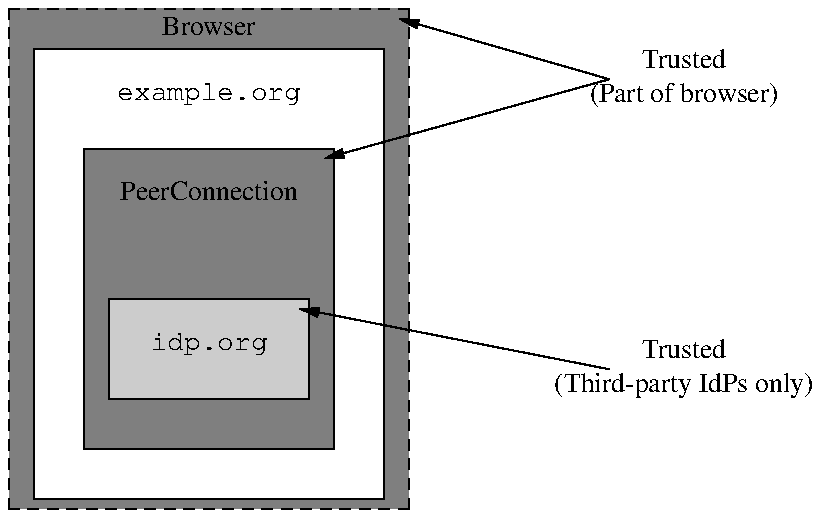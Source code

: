 .PS
BROWSER: box dashed width 2 height 2.5 fill .5
box invis "Browser" with .n at BROWSER.n + (0,.15)

EO: box width 1.75 height 2.25 with .n at BROWSER.n + (0,-.2) fill 0
EOL: box invis width 1.75 height .25 "\fCexample.org\fR" with .n at EO.n + (0,-.1)

PC: box width 1.25 height 1.5  fill .5 with .s at EO.s + (0,.25)
PCL: box invis width 1.75 height .25 "PeerConnection" with .n at PC.n + (0,-.1)

box invis "Trusted" "(Part of browser)" with .nw at BROWSER.ne + (1,-.1)
arrow from last box.w to BROWSER.ne + (-.05,-.05)
arrow from last box.w to PC.ne + (-.05,-.05)

IDP: box width 1 height .5 fill .2 with .s at PC.s + (0,.25)
IDPL: box invis width 1 height .25 "\fCidp.org\fR" with .n at IDP.n + (0,-.1)

box invis "Trusted" "(Third-party IdPs only)" with .nw at IDP.ne + (1.5,-.1)
arrow from last box.w to IDP.ne + (-.05, -.05)

.PE
